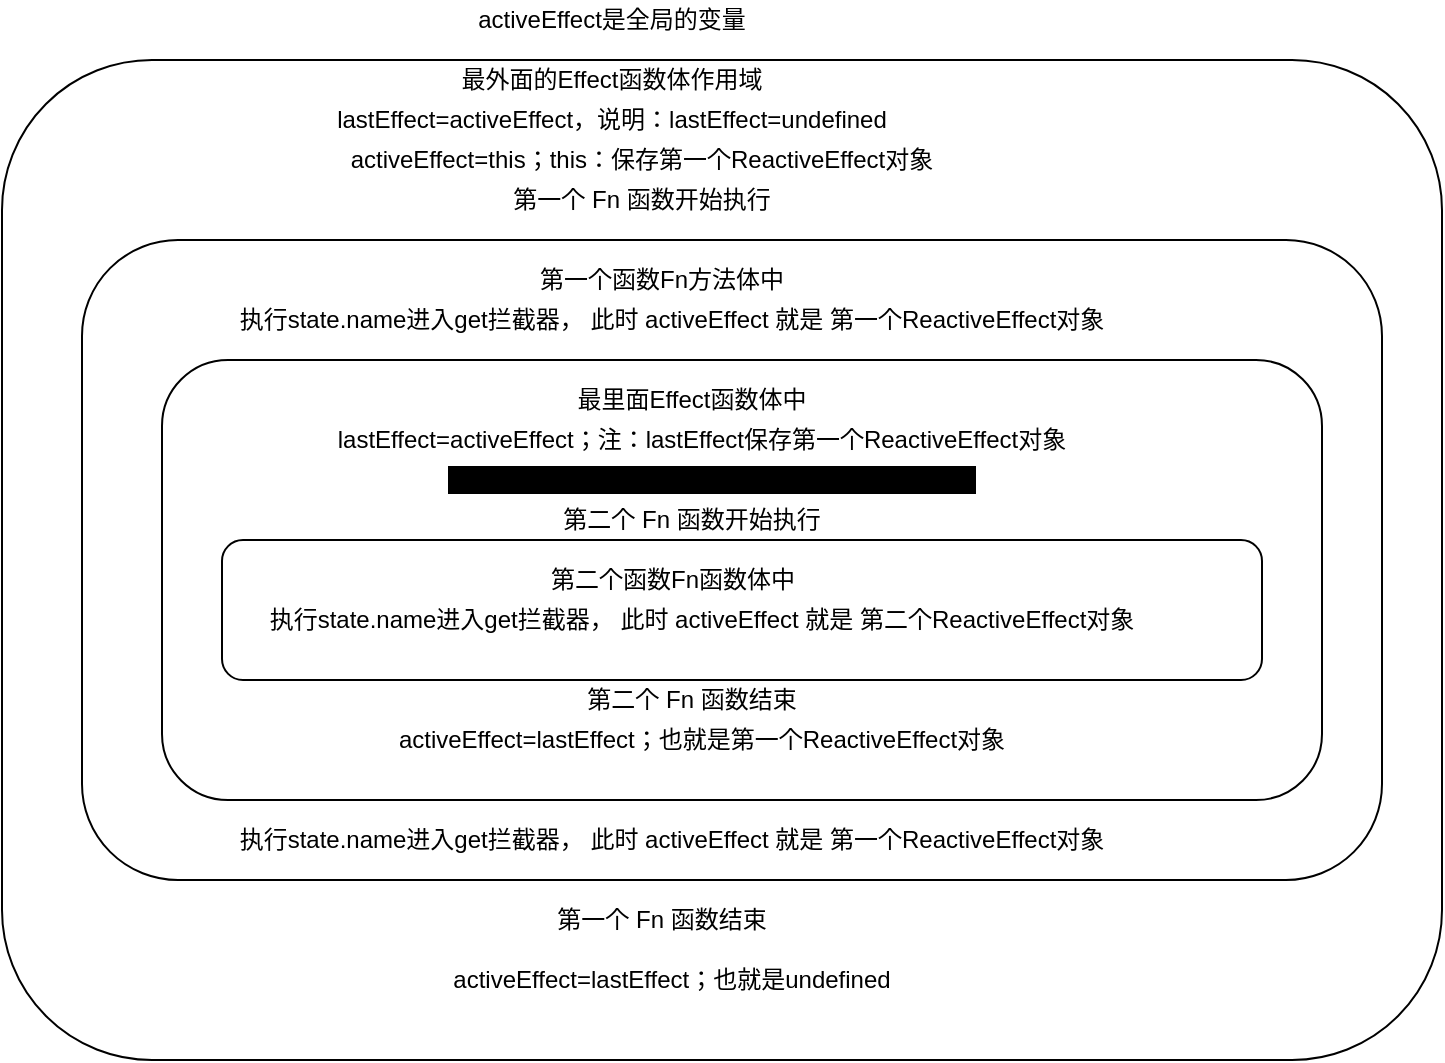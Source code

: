 <mxfile version="26.0.14">
  <diagram name="第 1 页" id="z9Jr99tSmFlpplYTcZvV">
    <mxGraphModel dx="1434" dy="746" grid="1" gridSize="10" guides="1" tooltips="1" connect="1" arrows="1" fold="1" page="1" pageScale="1" pageWidth="827" pageHeight="1169" math="0" shadow="0">
      <root>
        <mxCell id="0" />
        <mxCell id="1" parent="0" />
        <mxCell id="sXzzIV1jn2jNWPtJPwHh-5" value="" style="rounded=1;whiteSpace=wrap;html=1;" parent="1" vertex="1">
          <mxGeometry x="180" y="50" width="720" height="500" as="geometry" />
        </mxCell>
        <mxCell id="sXzzIV1jn2jNWPtJPwHh-8" value="" style="rounded=1;whiteSpace=wrap;html=1;labelBorderColor=light-dark(#000000,#DB7093);textShadow=0;labelBackgroundColor=light-dark(#FFFFFF,#DB7093);" parent="1" vertex="1">
          <mxGeometry x="220" y="140" width="650" height="320" as="geometry" />
        </mxCell>
        <UserObject label="lastEffect=activeEffect，说明：lastEffect=undefined" placeholders="1" name="Variable" id="sXzzIV1jn2jNWPtJPwHh-10">
          <mxCell style="text;html=1;strokeColor=none;fillColor=none;align=center;verticalAlign=middle;whiteSpace=wrap;overflow=hidden;" parent="1" vertex="1">
            <mxGeometry x="235" y="70" width="500" height="20" as="geometry" />
          </mxCell>
        </UserObject>
        <UserObject label="activeEffect=this；this：保存第一个ReactiveEffect对象" placeholders="1" name="Variable" id="sXzzIV1jn2jNWPtJPwHh-11">
          <mxCell style="text;html=1;strokeColor=none;fillColor=none;align=center;verticalAlign=middle;whiteSpace=wrap;overflow=hidden;" parent="1" vertex="1">
            <mxGeometry x="250" y="90" width="500" height="20" as="geometry" />
          </mxCell>
        </UserObject>
        <UserObject label="第一个函数Fn方法体中" placeholders="1" name="Variable" id="sXzzIV1jn2jNWPtJPwHh-12">
          <mxCell style="text;html=1;strokeColor=none;fillColor=none;align=center;verticalAlign=middle;whiteSpace=wrap;overflow=hidden;fontColor=light-dark(#000000,#DB7093);" parent="1" vertex="1">
            <mxGeometry x="260" y="150" width="500" height="20" as="geometry" />
          </mxCell>
        </UserObject>
        <UserObject label="最外面的Effect函数体作用域" placeholders="1" name="Variable" id="sXzzIV1jn2jNWPtJPwHh-19">
          <mxCell style="text;html=1;strokeColor=none;fillColor=none;align=center;verticalAlign=middle;whiteSpace=wrap;overflow=hidden;" parent="1" vertex="1">
            <mxGeometry x="250" y="50" width="470" height="20" as="geometry" />
          </mxCell>
        </UserObject>
        <UserObject label="第一个 Fn 函数开始执行" placeholders="1" name="Variable" id="D3p0Co9FeNDzoVo0V3zW-2">
          <mxCell style="text;html=1;strokeColor=none;fillColor=none;align=center;verticalAlign=middle;whiteSpace=wrap;overflow=hidden;" vertex="1" parent="1">
            <mxGeometry x="250" y="110" width="500" height="20" as="geometry" />
          </mxCell>
        </UserObject>
        <mxCell id="D3p0Co9FeNDzoVo0V3zW-3" value="" style="rounded=1;whiteSpace=wrap;html=1;" vertex="1" parent="1">
          <mxGeometry x="260" y="200" width="580" height="220" as="geometry" />
        </mxCell>
        <UserObject label="activeEffect是全局的变量" placeholders="1" name="Variable" id="D3p0Co9FeNDzoVo0V3zW-4">
          <mxCell style="text;html=1;strokeColor=none;fillColor=none;align=center;verticalAlign=middle;whiteSpace=wrap;overflow=hidden;" vertex="1" parent="1">
            <mxGeometry x="410" y="20" width="150" height="20" as="geometry" />
          </mxCell>
        </UserObject>
        <UserObject label="最里面Effect函数体中" placeholders="1" name="Variable" id="D3p0Co9FeNDzoVo0V3zW-6">
          <mxCell style="text;html=1;strokeColor=none;fillColor=none;align=center;verticalAlign=middle;whiteSpace=wrap;overflow=hidden;" vertex="1" parent="1">
            <mxGeometry x="290" y="210" width="470" height="20" as="geometry" />
          </mxCell>
        </UserObject>
        <UserObject label="lastEffect=activeEffect；注：lastEffect保存第一个ReactiveEffect对象" placeholders="1" name="Variable" id="D3p0Co9FeNDzoVo0V3zW-7">
          <mxCell style="text;html=1;strokeColor=none;fillColor=none;align=center;verticalAlign=middle;whiteSpace=wrap;overflow=hidden;" vertex="1" parent="1">
            <mxGeometry x="290" y="230" width="480" height="20" as="geometry" />
          </mxCell>
        </UserObject>
        <UserObject label="执行state.name进入get拦截器， 此时 activeEffect 就是 第一个ReactiveEffect对象" placeholders="1" name="Variable" id="D3p0Co9FeNDzoVo0V3zW-8">
          <mxCell style="text;html=1;strokeColor=none;fillColor=none;align=center;verticalAlign=middle;whiteSpace=wrap;overflow=hidden;" vertex="1" parent="1">
            <mxGeometry x="265" y="170" width="500" height="20" as="geometry" />
          </mxCell>
        </UserObject>
        <UserObject label="&lt;font style=&quot;background-color: light-dark(rgb(0, 0, 0), rgb(0, 0, 0));&quot;&gt;activeEffect=this；&lt;font style=&quot;&quot;&gt;保存第二个ReactiveEffect对象&amp;nbsp;&lt;/font&gt;&lt;/font&gt;" placeholders="1" name="Variable" id="D3p0Co9FeNDzoVo0V3zW-15">
          <mxCell style="text;html=1;strokeColor=none;fillColor=none;align=center;verticalAlign=middle;whiteSpace=wrap;overflow=hidden;fontColor=light-dark(#000000,#FF66CC);textShadow=0;labelBorderColor=none;" vertex="1" parent="1">
            <mxGeometry x="390" y="250" width="290" height="20" as="geometry" />
          </mxCell>
        </UserObject>
        <UserObject label="第二个 Fn 函数开始执行" placeholders="1" name="Variable" id="D3p0Co9FeNDzoVo0V3zW-16">
          <mxCell style="text;html=1;strokeColor=none;fillColor=none;align=center;verticalAlign=middle;whiteSpace=wrap;overflow=hidden;" vertex="1" parent="1">
            <mxGeometry x="275" y="270" width="500" height="20" as="geometry" />
          </mxCell>
        </UserObject>
        <mxCell id="D3p0Co9FeNDzoVo0V3zW-19" value="" style="rounded=1;whiteSpace=wrap;html=1;" vertex="1" parent="1">
          <mxGeometry x="290" y="290" width="520" height="70" as="geometry" />
        </mxCell>
        <UserObject label="第二个函数Fn函数体中" placeholders="1" name="Variable" id="D3p0Co9FeNDzoVo0V3zW-24">
          <mxCell style="text;html=1;strokeColor=none;fillColor=none;align=center;verticalAlign=middle;whiteSpace=wrap;overflow=hidden;fontColor=light-dark(#000000,#DB7093);" vertex="1" parent="1">
            <mxGeometry x="322.5" y="300" width="385" height="20" as="geometry" />
          </mxCell>
        </UserObject>
        <UserObject label="执行state.name进入get拦截器， 此时 activeEffect 就是 第二个ReactiveEffect对象" placeholders="1" name="Variable" id="D3p0Co9FeNDzoVo0V3zW-25">
          <mxCell style="text;html=1;strokeColor=none;fillColor=none;align=center;verticalAlign=middle;whiteSpace=wrap;overflow=hidden;" vertex="1" parent="1">
            <mxGeometry x="310" y="320" width="440" height="20" as="geometry" />
          </mxCell>
        </UserObject>
        <UserObject label="第二个 Fn 函数结束" placeholders="1" name="Variable" id="D3p0Co9FeNDzoVo0V3zW-26">
          <mxCell style="text;html=1;strokeColor=none;fillColor=none;align=center;verticalAlign=middle;whiteSpace=wrap;overflow=hidden;" vertex="1" parent="1">
            <mxGeometry x="275" y="360" width="500" height="20" as="geometry" />
          </mxCell>
        </UserObject>
        <UserObject label="activeEffect=lastEffect；也就是第一个ReactiveEffect对象" placeholders="1" name="Variable" id="D3p0Co9FeNDzoVo0V3zW-27">
          <mxCell style="text;html=1;strokeColor=none;fillColor=none;align=center;verticalAlign=middle;whiteSpace=wrap;overflow=hidden;" vertex="1" parent="1">
            <mxGeometry x="370" y="380" width="320" height="20" as="geometry" />
          </mxCell>
        </UserObject>
        <UserObject label="第一个 Fn 函数结束" placeholders="1" name="Variable" id="D3p0Co9FeNDzoVo0V3zW-30">
          <mxCell style="text;html=1;strokeColor=none;fillColor=none;align=center;verticalAlign=middle;whiteSpace=wrap;overflow=hidden;" vertex="1" parent="1">
            <mxGeometry x="260" y="470" width="500" height="20" as="geometry" />
          </mxCell>
        </UserObject>
        <UserObject label="activeEffect=lastEffect；也就是undefined" placeholders="1" name="Variable" id="D3p0Co9FeNDzoVo0V3zW-31">
          <mxCell style="text;html=1;strokeColor=none;fillColor=none;align=center;verticalAlign=middle;whiteSpace=wrap;overflow=hidden;" vertex="1" parent="1">
            <mxGeometry x="355" y="500" width="320" height="20" as="geometry" />
          </mxCell>
        </UserObject>
        <UserObject label="执行state.name进入get拦截器， 此时 activeEffect 就是 第一个ReactiveEffect对象" placeholders="1" name="Variable" id="D3p0Co9FeNDzoVo0V3zW-34">
          <mxCell style="text;html=1;strokeColor=none;fillColor=none;align=center;verticalAlign=middle;whiteSpace=wrap;overflow=hidden;" vertex="1" parent="1">
            <mxGeometry x="265" y="430" width="500" height="20" as="geometry" />
          </mxCell>
        </UserObject>
      </root>
    </mxGraphModel>
  </diagram>
</mxfile>
